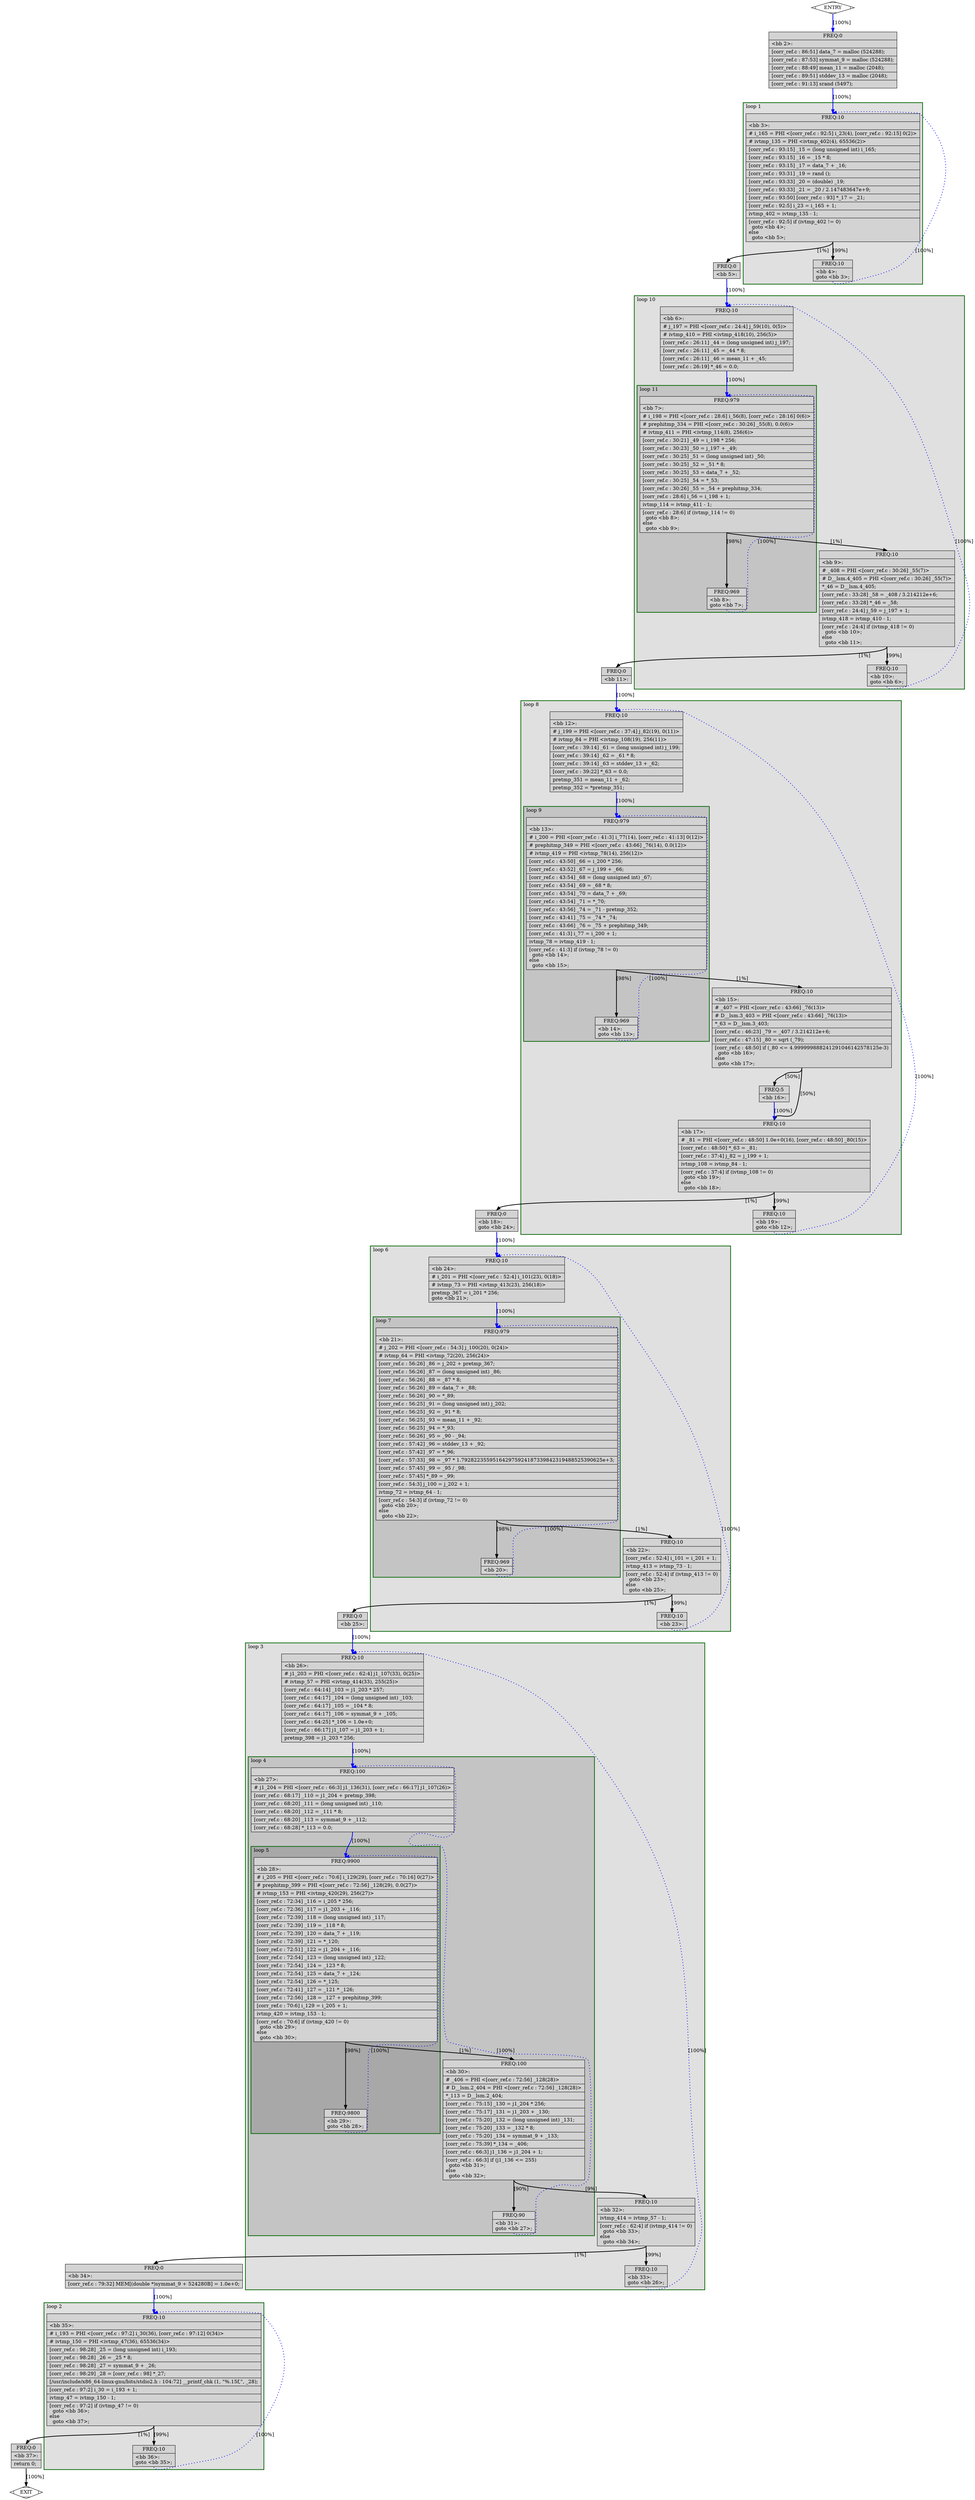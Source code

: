digraph "./corr_ref.ltrans0.113t.ifcvt" {
overlap=false;
subgraph "main" {
	color="black";
	label="main";
	subgraph cluster_0_2 {
	style="filled";
	color="darkgreen";
	fillcolor="grey88";
	label="loop 2";
	labeljust=l;
	penwidth=2;
	fn_0_basic_block_35 [shape=record,style=filled,fillcolor=lightgrey,label="{ FREQ:10 |\<bb\ 35\>:\l\
|#\ i_193\ =\ PHI\ \<[corr_ref.c\ :\ 97:2]\ i_30(36),\ [corr_ref.c\ :\ 97:12]\ 0(34)\>\l\
|#\ ivtmp_150\ =\ PHI\ \<ivtmp_47(36),\ 65536(34)\>\l\
|[corr_ref.c\ :\ 98:28]\ _25\ =\ (long\ unsigned\ int)\ i_193;\l\
|[corr_ref.c\ :\ 98:28]\ _26\ =\ _25\ *\ 8;\l\
|[corr_ref.c\ :\ 98:28]\ _27\ =\ symmat_9\ +\ _26;\l\
|[corr_ref.c\ :\ 98:29]\ _28\ =\ [corr_ref.c\ :\ 98]\ *_27;\l\
|[/usr/include/x86_64-linux-gnu/bits/stdio2.h\ :\ 104:72]\ __printf_chk\ (1,\ \"%.15f,\",\ _28);\l\
|[corr_ref.c\ :\ 97:2]\ i_30\ =\ i_193\ +\ 1;\l\
|ivtmp_47\ =\ ivtmp_150\ -\ 1;\l\
|[corr_ref.c\ :\ 97:2]\ if\ (ivtmp_47\ !=\ 0)\l\
\ \ goto\ \<bb\ 36\>;\l\
else\l\
\ \ goto\ \<bb\ 37\>;\l\
}"];

	fn_0_basic_block_36 [shape=record,style=filled,fillcolor=lightgrey,label="{ FREQ:10 |\<bb\ 36\>:\l\
goto\ \<bb\ 35\>;\l\
}"];

	}
	subgraph cluster_0_3 {
	style="filled";
	color="darkgreen";
	fillcolor="grey88";
	label="loop 3";
	labeljust=l;
	penwidth=2;
	subgraph cluster_0_4 {
	style="filled";
	color="darkgreen";
	fillcolor="grey77";
	label="loop 4";
	labeljust=l;
	penwidth=2;
	subgraph cluster_0_5 {
	style="filled";
	color="darkgreen";
	fillcolor="grey66";
	label="loop 5";
	labeljust=l;
	penwidth=2;
	fn_0_basic_block_28 [shape=record,style=filled,fillcolor=lightgrey,label="{ FREQ:9900 |\<bb\ 28\>:\l\
|#\ i_205\ =\ PHI\ \<[corr_ref.c\ :\ 70:6]\ i_129(29),\ [corr_ref.c\ :\ 70:16]\ 0(27)\>\l\
|#\ prephitmp_399\ =\ PHI\ \<[corr_ref.c\ :\ 72:56]\ _128(29),\ 0.0(27)\>\l\
|#\ ivtmp_153\ =\ PHI\ \<ivtmp_420(29),\ 256(27)\>\l\
|[corr_ref.c\ :\ 72:34]\ _116\ =\ i_205\ *\ 256;\l\
|[corr_ref.c\ :\ 72:36]\ _117\ =\ j1_203\ +\ _116;\l\
|[corr_ref.c\ :\ 72:39]\ _118\ =\ (long\ unsigned\ int)\ _117;\l\
|[corr_ref.c\ :\ 72:39]\ _119\ =\ _118\ *\ 8;\l\
|[corr_ref.c\ :\ 72:39]\ _120\ =\ data_7\ +\ _119;\l\
|[corr_ref.c\ :\ 72:39]\ _121\ =\ *_120;\l\
|[corr_ref.c\ :\ 72:51]\ _122\ =\ j1_204\ +\ _116;\l\
|[corr_ref.c\ :\ 72:54]\ _123\ =\ (long\ unsigned\ int)\ _122;\l\
|[corr_ref.c\ :\ 72:54]\ _124\ =\ _123\ *\ 8;\l\
|[corr_ref.c\ :\ 72:54]\ _125\ =\ data_7\ +\ _124;\l\
|[corr_ref.c\ :\ 72:54]\ _126\ =\ *_125;\l\
|[corr_ref.c\ :\ 72:41]\ _127\ =\ _121\ *\ _126;\l\
|[corr_ref.c\ :\ 72:56]\ _128\ =\ _127\ +\ prephitmp_399;\l\
|[corr_ref.c\ :\ 70:6]\ i_129\ =\ i_205\ +\ 1;\l\
|ivtmp_420\ =\ ivtmp_153\ -\ 1;\l\
|[corr_ref.c\ :\ 70:6]\ if\ (ivtmp_420\ !=\ 0)\l\
\ \ goto\ \<bb\ 29\>;\l\
else\l\
\ \ goto\ \<bb\ 30\>;\l\
}"];

	fn_0_basic_block_29 [shape=record,style=filled,fillcolor=lightgrey,label="{ FREQ:9800 |\<bb\ 29\>:\l\
goto\ \<bb\ 28\>;\l\
}"];

	}
	fn_0_basic_block_27 [shape=record,style=filled,fillcolor=lightgrey,label="{ FREQ:100 |\<bb\ 27\>:\l\
|#\ j1_204\ =\ PHI\ \<[corr_ref.c\ :\ 66:3]\ j1_136(31),\ [corr_ref.c\ :\ 66:17]\ j1_107(26)\>\l\
|[corr_ref.c\ :\ 68:17]\ _110\ =\ j1_204\ +\ pretmp_398;\l\
|[corr_ref.c\ :\ 68:20]\ _111\ =\ (long\ unsigned\ int)\ _110;\l\
|[corr_ref.c\ :\ 68:20]\ _112\ =\ _111\ *\ 8;\l\
|[corr_ref.c\ :\ 68:20]\ _113\ =\ symmat_9\ +\ _112;\l\
|[corr_ref.c\ :\ 68:28]\ *_113\ =\ 0.0;\l\
}"];

	fn_0_basic_block_30 [shape=record,style=filled,fillcolor=lightgrey,label="{ FREQ:100 |\<bb\ 30\>:\l\
|#\ _406\ =\ PHI\ \<[corr_ref.c\ :\ 72:56]\ _128(28)\>\l\
|#\ D__lsm.2_404\ =\ PHI\ \<[corr_ref.c\ :\ 72:56]\ _128(28)\>\l\
|*_113\ =\ D__lsm.2_404;\l\
|[corr_ref.c\ :\ 75:15]\ _130\ =\ j1_204\ *\ 256;\l\
|[corr_ref.c\ :\ 75:17]\ _131\ =\ j1_203\ +\ _130;\l\
|[corr_ref.c\ :\ 75:20]\ _132\ =\ (long\ unsigned\ int)\ _131;\l\
|[corr_ref.c\ :\ 75:20]\ _133\ =\ _132\ *\ 8;\l\
|[corr_ref.c\ :\ 75:20]\ _134\ =\ symmat_9\ +\ _133;\l\
|[corr_ref.c\ :\ 75:39]\ *_134\ =\ _406;\l\
|[corr_ref.c\ :\ 66:3]\ j1_136\ =\ j1_204\ +\ 1;\l\
|[corr_ref.c\ :\ 66:3]\ if\ (j1_136\ \<=\ 255)\l\
\ \ goto\ \<bb\ 31\>;\l\
else\l\
\ \ goto\ \<bb\ 32\>;\l\
}"];

	fn_0_basic_block_31 [shape=record,style=filled,fillcolor=lightgrey,label="{ FREQ:90 |\<bb\ 31\>:\l\
goto\ \<bb\ 27\>;\l\
}"];

	}
	fn_0_basic_block_26 [shape=record,style=filled,fillcolor=lightgrey,label="{ FREQ:10 |\<bb\ 26\>:\l\
|#\ j1_203\ =\ PHI\ \<[corr_ref.c\ :\ 62:4]\ j1_107(33),\ 0(25)\>\l\
|#\ ivtmp_57\ =\ PHI\ \<ivtmp_414(33),\ 255(25)\>\l\
|[corr_ref.c\ :\ 64:14]\ _103\ =\ j1_203\ *\ 257;\l\
|[corr_ref.c\ :\ 64:17]\ _104\ =\ (long\ unsigned\ int)\ _103;\l\
|[corr_ref.c\ :\ 64:17]\ _105\ =\ _104\ *\ 8;\l\
|[corr_ref.c\ :\ 64:17]\ _106\ =\ symmat_9\ +\ _105;\l\
|[corr_ref.c\ :\ 64:25]\ *_106\ =\ 1.0e+0;\l\
|[corr_ref.c\ :\ 66:17]\ j1_107\ =\ j1_203\ +\ 1;\l\
|pretmp_398\ =\ j1_203\ *\ 256;\l\
}"];

	fn_0_basic_block_32 [shape=record,style=filled,fillcolor=lightgrey,label="{ FREQ:10 |\<bb\ 32\>:\l\
|ivtmp_414\ =\ ivtmp_57\ -\ 1;\l\
|[corr_ref.c\ :\ 62:4]\ if\ (ivtmp_414\ !=\ 0)\l\
\ \ goto\ \<bb\ 33\>;\l\
else\l\
\ \ goto\ \<bb\ 34\>;\l\
}"];

	fn_0_basic_block_33 [shape=record,style=filled,fillcolor=lightgrey,label="{ FREQ:10 |\<bb\ 33\>:\l\
goto\ \<bb\ 26\>;\l\
}"];

	}
	subgraph cluster_0_6 {
	style="filled";
	color="darkgreen";
	fillcolor="grey88";
	label="loop 6";
	labeljust=l;
	penwidth=2;
	subgraph cluster_0_7 {
	style="filled";
	color="darkgreen";
	fillcolor="grey77";
	label="loop 7";
	labeljust=l;
	penwidth=2;
	fn_0_basic_block_21 [shape=record,style=filled,fillcolor=lightgrey,label="{ FREQ:979 |\<bb\ 21\>:\l\
|#\ j_202\ =\ PHI\ \<[corr_ref.c\ :\ 54:3]\ j_100(20),\ 0(24)\>\l\
|#\ ivtmp_64\ =\ PHI\ \<ivtmp_72(20),\ 256(24)\>\l\
|[corr_ref.c\ :\ 56:26]\ _86\ =\ j_202\ +\ pretmp_367;\l\
|[corr_ref.c\ :\ 56:26]\ _87\ =\ (long\ unsigned\ int)\ _86;\l\
|[corr_ref.c\ :\ 56:26]\ _88\ =\ _87\ *\ 8;\l\
|[corr_ref.c\ :\ 56:26]\ _89\ =\ data_7\ +\ _88;\l\
|[corr_ref.c\ :\ 56:26]\ _90\ =\ *_89;\l\
|[corr_ref.c\ :\ 56:25]\ _91\ =\ (long\ unsigned\ int)\ j_202;\l\
|[corr_ref.c\ :\ 56:25]\ _92\ =\ _91\ *\ 8;\l\
|[corr_ref.c\ :\ 56:25]\ _93\ =\ mean_11\ +\ _92;\l\
|[corr_ref.c\ :\ 56:25]\ _94\ =\ *_93;\l\
|[corr_ref.c\ :\ 56:26]\ _95\ =\ _90\ -\ _94;\l\
|[corr_ref.c\ :\ 57:42]\ _96\ =\ stddev_13\ +\ _92;\l\
|[corr_ref.c\ :\ 57:42]\ _97\ =\ *_96;\l\
|[corr_ref.c\ :\ 57:33]\ _98\ =\ _97\ *\ 1.792822355951642975924187339842319488525390625e+3;\l\
|[corr_ref.c\ :\ 57:45]\ _99\ =\ _95\ /\ _98;\l\
|[corr_ref.c\ :\ 57:45]\ *_89\ =\ _99;\l\
|[corr_ref.c\ :\ 54:3]\ j_100\ =\ j_202\ +\ 1;\l\
|ivtmp_72\ =\ ivtmp_64\ -\ 1;\l\
|[corr_ref.c\ :\ 54:3]\ if\ (ivtmp_72\ !=\ 0)\l\
\ \ goto\ \<bb\ 20\>;\l\
else\l\
\ \ goto\ \<bb\ 22\>;\l\
}"];

	fn_0_basic_block_20 [shape=record,style=filled,fillcolor=lightgrey,label="{ FREQ:969 |\<bb\ 20\>:\l\
}"];

	}
	fn_0_basic_block_24 [shape=record,style=filled,fillcolor=lightgrey,label="{ FREQ:10 |\<bb\ 24\>:\l\
|#\ i_201\ =\ PHI\ \<[corr_ref.c\ :\ 52:4]\ i_101(23),\ 0(18)\>\l\
|#\ ivtmp_73\ =\ PHI\ \<ivtmp_413(23),\ 256(18)\>\l\
|pretmp_367\ =\ i_201\ *\ 256;\l\
goto\ \<bb\ 21\>;\l\
}"];

	fn_0_basic_block_22 [shape=record,style=filled,fillcolor=lightgrey,label="{ FREQ:10 |\<bb\ 22\>:\l\
|[corr_ref.c\ :\ 52:4]\ i_101\ =\ i_201\ +\ 1;\l\
|ivtmp_413\ =\ ivtmp_73\ -\ 1;\l\
|[corr_ref.c\ :\ 52:4]\ if\ (ivtmp_413\ !=\ 0)\l\
\ \ goto\ \<bb\ 23\>;\l\
else\l\
\ \ goto\ \<bb\ 25\>;\l\
}"];

	fn_0_basic_block_23 [shape=record,style=filled,fillcolor=lightgrey,label="{ FREQ:10 |\<bb\ 23\>:\l\
}"];

	}
	subgraph cluster_0_8 {
	style="filled";
	color="darkgreen";
	fillcolor="grey88";
	label="loop 8";
	labeljust=l;
	penwidth=2;
	subgraph cluster_0_9 {
	style="filled";
	color="darkgreen";
	fillcolor="grey77";
	label="loop 9";
	labeljust=l;
	penwidth=2;
	fn_0_basic_block_13 [shape=record,style=filled,fillcolor=lightgrey,label="{ FREQ:979 |\<bb\ 13\>:\l\
|#\ i_200\ =\ PHI\ \<[corr_ref.c\ :\ 41:3]\ i_77(14),\ [corr_ref.c\ :\ 41:13]\ 0(12)\>\l\
|#\ prephitmp_349\ =\ PHI\ \<[corr_ref.c\ :\ 43:66]\ _76(14),\ 0.0(12)\>\l\
|#\ ivtmp_419\ =\ PHI\ \<ivtmp_78(14),\ 256(12)\>\l\
|[corr_ref.c\ :\ 43:50]\ _66\ =\ i_200\ *\ 256;\l\
|[corr_ref.c\ :\ 43:52]\ _67\ =\ j_199\ +\ _66;\l\
|[corr_ref.c\ :\ 43:54]\ _68\ =\ (long\ unsigned\ int)\ _67;\l\
|[corr_ref.c\ :\ 43:54]\ _69\ =\ _68\ *\ 8;\l\
|[corr_ref.c\ :\ 43:54]\ _70\ =\ data_7\ +\ _69;\l\
|[corr_ref.c\ :\ 43:54]\ _71\ =\ *_70;\l\
|[corr_ref.c\ :\ 43:56]\ _74\ =\ _71\ -\ pretmp_352;\l\
|[corr_ref.c\ :\ 43:41]\ _75\ =\ _74\ *\ _74;\l\
|[corr_ref.c\ :\ 43:66]\ _76\ =\ _75\ +\ prephitmp_349;\l\
|[corr_ref.c\ :\ 41:3]\ i_77\ =\ i_200\ +\ 1;\l\
|ivtmp_78\ =\ ivtmp_419\ -\ 1;\l\
|[corr_ref.c\ :\ 41:3]\ if\ (ivtmp_78\ !=\ 0)\l\
\ \ goto\ \<bb\ 14\>;\l\
else\l\
\ \ goto\ \<bb\ 15\>;\l\
}"];

	fn_0_basic_block_14 [shape=record,style=filled,fillcolor=lightgrey,label="{ FREQ:969 |\<bb\ 14\>:\l\
goto\ \<bb\ 13\>;\l\
}"];

	}
	fn_0_basic_block_12 [shape=record,style=filled,fillcolor=lightgrey,label="{ FREQ:10 |\<bb\ 12\>:\l\
|#\ j_199\ =\ PHI\ \<[corr_ref.c\ :\ 37:4]\ j_82(19),\ 0(11)\>\l\
|#\ ivtmp_84\ =\ PHI\ \<ivtmp_108(19),\ 256(11)\>\l\
|[corr_ref.c\ :\ 39:14]\ _61\ =\ (long\ unsigned\ int)\ j_199;\l\
|[corr_ref.c\ :\ 39:14]\ _62\ =\ _61\ *\ 8;\l\
|[corr_ref.c\ :\ 39:14]\ _63\ =\ stddev_13\ +\ _62;\l\
|[corr_ref.c\ :\ 39:22]\ *_63\ =\ 0.0;\l\
|pretmp_351\ =\ mean_11\ +\ _62;\l\
|pretmp_352\ =\ *pretmp_351;\l\
}"];

	fn_0_basic_block_15 [shape=record,style=filled,fillcolor=lightgrey,label="{ FREQ:10 |\<bb\ 15\>:\l\
|#\ _407\ =\ PHI\ \<[corr_ref.c\ :\ 43:66]\ _76(13)\>\l\
|#\ D__lsm.3_403\ =\ PHI\ \<[corr_ref.c\ :\ 43:66]\ _76(13)\>\l\
|*_63\ =\ D__lsm.3_403;\l\
|[corr_ref.c\ :\ 46:23]\ _79\ =\ _407\ /\ 3.214212e+6;\l\
|[corr_ref.c\ :\ 47:15]\ _80\ =\ sqrt\ (_79);\l\
|[corr_ref.c\ :\ 48:50]\ if\ (_80\ \<=\ 4.999999888241291046142578125e-3)\l\
\ \ goto\ \<bb\ 16\>;\l\
else\l\
\ \ goto\ \<bb\ 17\>;\l\
}"];

	fn_0_basic_block_16 [shape=record,style=filled,fillcolor=lightgrey,label="{ FREQ:5 |\<bb\ 16\>:\l\
}"];

	fn_0_basic_block_17 [shape=record,style=filled,fillcolor=lightgrey,label="{ FREQ:10 |\<bb\ 17\>:\l\
|#\ _81\ =\ PHI\ \<[corr_ref.c\ :\ 48:50]\ 1.0e+0(16),\ [corr_ref.c\ :\ 48:50]\ _80(15)\>\l\
|[corr_ref.c\ :\ 48:50]\ *_63\ =\ _81;\l\
|[corr_ref.c\ :\ 37:4]\ j_82\ =\ j_199\ +\ 1;\l\
|ivtmp_108\ =\ ivtmp_84\ -\ 1;\l\
|[corr_ref.c\ :\ 37:4]\ if\ (ivtmp_108\ !=\ 0)\l\
\ \ goto\ \<bb\ 19\>;\l\
else\l\
\ \ goto\ \<bb\ 18\>;\l\
}"];

	fn_0_basic_block_19 [shape=record,style=filled,fillcolor=lightgrey,label="{ FREQ:10 |\<bb\ 19\>:\l\
goto\ \<bb\ 12\>;\l\
}"];

	}
	subgraph cluster_0_10 {
	style="filled";
	color="darkgreen";
	fillcolor="grey88";
	label="loop 10";
	labeljust=l;
	penwidth=2;
	subgraph cluster_0_11 {
	style="filled";
	color="darkgreen";
	fillcolor="grey77";
	label="loop 11";
	labeljust=l;
	penwidth=2;
	fn_0_basic_block_7 [shape=record,style=filled,fillcolor=lightgrey,label="{ FREQ:979 |\<bb\ 7\>:\l\
|#\ i_198\ =\ PHI\ \<[corr_ref.c\ :\ 28:6]\ i_56(8),\ [corr_ref.c\ :\ 28:16]\ 0(6)\>\l\
|#\ prephitmp_334\ =\ PHI\ \<[corr_ref.c\ :\ 30:26]\ _55(8),\ 0.0(6)\>\l\
|#\ ivtmp_411\ =\ PHI\ \<ivtmp_114(8),\ 256(6)\>\l\
|[corr_ref.c\ :\ 30:21]\ _49\ =\ i_198\ *\ 256;\l\
|[corr_ref.c\ :\ 30:23]\ _50\ =\ j_197\ +\ _49;\l\
|[corr_ref.c\ :\ 30:25]\ _51\ =\ (long\ unsigned\ int)\ _50;\l\
|[corr_ref.c\ :\ 30:25]\ _52\ =\ _51\ *\ 8;\l\
|[corr_ref.c\ :\ 30:25]\ _53\ =\ data_7\ +\ _52;\l\
|[corr_ref.c\ :\ 30:25]\ _54\ =\ *_53;\l\
|[corr_ref.c\ :\ 30:26]\ _55\ =\ _54\ +\ prephitmp_334;\l\
|[corr_ref.c\ :\ 28:6]\ i_56\ =\ i_198\ +\ 1;\l\
|ivtmp_114\ =\ ivtmp_411\ -\ 1;\l\
|[corr_ref.c\ :\ 28:6]\ if\ (ivtmp_114\ !=\ 0)\l\
\ \ goto\ \<bb\ 8\>;\l\
else\l\
\ \ goto\ \<bb\ 9\>;\l\
}"];

	fn_0_basic_block_8 [shape=record,style=filled,fillcolor=lightgrey,label="{ FREQ:969 |\<bb\ 8\>:\l\
goto\ \<bb\ 7\>;\l\
}"];

	}
	fn_0_basic_block_6 [shape=record,style=filled,fillcolor=lightgrey,label="{ FREQ:10 |\<bb\ 6\>:\l\
|#\ j_197\ =\ PHI\ \<[corr_ref.c\ :\ 24:4]\ j_59(10),\ 0(5)\>\l\
|#\ ivtmp_410\ =\ PHI\ \<ivtmp_418(10),\ 256(5)\>\l\
|[corr_ref.c\ :\ 26:11]\ _44\ =\ (long\ unsigned\ int)\ j_197;\l\
|[corr_ref.c\ :\ 26:11]\ _45\ =\ _44\ *\ 8;\l\
|[corr_ref.c\ :\ 26:11]\ _46\ =\ mean_11\ +\ _45;\l\
|[corr_ref.c\ :\ 26:19]\ *_46\ =\ 0.0;\l\
}"];

	fn_0_basic_block_9 [shape=record,style=filled,fillcolor=lightgrey,label="{ FREQ:10 |\<bb\ 9\>:\l\
|#\ _408\ =\ PHI\ \<[corr_ref.c\ :\ 30:26]\ _55(7)\>\l\
|#\ D__lsm.4_405\ =\ PHI\ \<[corr_ref.c\ :\ 30:26]\ _55(7)\>\l\
|*_46\ =\ D__lsm.4_405;\l\
|[corr_ref.c\ :\ 33:28]\ _58\ =\ _408\ /\ 3.214212e+6;\l\
|[corr_ref.c\ :\ 33:28]\ *_46\ =\ _58;\l\
|[corr_ref.c\ :\ 24:4]\ j_59\ =\ j_197\ +\ 1;\l\
|ivtmp_418\ =\ ivtmp_410\ -\ 1;\l\
|[corr_ref.c\ :\ 24:4]\ if\ (ivtmp_418\ !=\ 0)\l\
\ \ goto\ \<bb\ 10\>;\l\
else\l\
\ \ goto\ \<bb\ 11\>;\l\
}"];

	fn_0_basic_block_10 [shape=record,style=filled,fillcolor=lightgrey,label="{ FREQ:10 |\<bb\ 10\>:\l\
goto\ \<bb\ 6\>;\l\
}"];

	}
	subgraph cluster_0_1 {
	style="filled";
	color="darkgreen";
	fillcolor="grey88";
	label="loop 1";
	labeljust=l;
	penwidth=2;
	fn_0_basic_block_3 [shape=record,style=filled,fillcolor=lightgrey,label="{ FREQ:10 |\<bb\ 3\>:\l\
|#\ i_165\ =\ PHI\ \<[corr_ref.c\ :\ 92:5]\ i_23(4),\ [corr_ref.c\ :\ 92:15]\ 0(2)\>\l\
|#\ ivtmp_135\ =\ PHI\ \<ivtmp_402(4),\ 65536(2)\>\l\
|[corr_ref.c\ :\ 93:15]\ _15\ =\ (long\ unsigned\ int)\ i_165;\l\
|[corr_ref.c\ :\ 93:15]\ _16\ =\ _15\ *\ 8;\l\
|[corr_ref.c\ :\ 93:15]\ _17\ =\ data_7\ +\ _16;\l\
|[corr_ref.c\ :\ 93:31]\ _19\ =\ rand\ ();\l\
|[corr_ref.c\ :\ 93:33]\ _20\ =\ (double)\ _19;\l\
|[corr_ref.c\ :\ 93:33]\ _21\ =\ _20\ /\ 2.147483647e+9;\l\
|[corr_ref.c\ :\ 93:50]\ [corr_ref.c\ :\ 93]\ *_17\ =\ _21;\l\
|[corr_ref.c\ :\ 92:5]\ i_23\ =\ i_165\ +\ 1;\l\
|ivtmp_402\ =\ ivtmp_135\ -\ 1;\l\
|[corr_ref.c\ :\ 92:5]\ if\ (ivtmp_402\ !=\ 0)\l\
\ \ goto\ \<bb\ 4\>;\l\
else\l\
\ \ goto\ \<bb\ 5\>;\l\
}"];

	fn_0_basic_block_4 [shape=record,style=filled,fillcolor=lightgrey,label="{ FREQ:10 |\<bb\ 4\>:\l\
goto\ \<bb\ 3\>;\l\
}"];

	}
	fn_0_basic_block_0 [shape=Mdiamond,style=filled,fillcolor=white,label="ENTRY"];

	fn_0_basic_block_1 [shape=Mdiamond,style=filled,fillcolor=white,label="EXIT"];

	fn_0_basic_block_2 [shape=record,style=filled,fillcolor=lightgrey,label="{ FREQ:0 |\<bb\ 2\>:\l\
|[corr_ref.c\ :\ 86:51]\ data_7\ =\ malloc\ (524288);\l\
|[corr_ref.c\ :\ 87:53]\ symmat_9\ =\ malloc\ (524288);\l\
|[corr_ref.c\ :\ 88:49]\ mean_11\ =\ malloc\ (2048);\l\
|[corr_ref.c\ :\ 89:51]\ stddev_13\ =\ malloc\ (2048);\l\
|[corr_ref.c\ :\ 91:13]\ srand\ (5497);\l\
}"];

	fn_0_basic_block_5 [shape=record,style=filled,fillcolor=lightgrey,label="{ FREQ:0 |\<bb\ 5\>:\l\
}"];

	fn_0_basic_block_11 [shape=record,style=filled,fillcolor=lightgrey,label="{ FREQ:0 |\<bb\ 11\>:\l\
}"];

	fn_0_basic_block_18 [shape=record,style=filled,fillcolor=lightgrey,label="{ FREQ:0 |\<bb\ 18\>:\l\
goto\ \<bb\ 24\>;\l\
}"];

	fn_0_basic_block_25 [shape=record,style=filled,fillcolor=lightgrey,label="{ FREQ:0 |\<bb\ 25\>:\l\
}"];

	fn_0_basic_block_34 [shape=record,style=filled,fillcolor=lightgrey,label="{ FREQ:0 |\<bb\ 34\>:\l\
|[corr_ref.c\ :\ 79:32]\ MEM[(double\ *)symmat_9\ +\ 524280B]\ =\ 1.0e+0;\l\
}"];

	fn_0_basic_block_37 [shape=record,style=filled,fillcolor=lightgrey,label="{ FREQ:0 |\<bb\ 37\>:\l\
|return\ 0;\l\
}"];

	fn_0_basic_block_0:s -> fn_0_basic_block_2:n [style="solid,bold",color=blue,weight=100,constraint=true, label="[100%]"];
	fn_0_basic_block_2:s -> fn_0_basic_block_3:n [style="solid,bold",color=blue,weight=100,constraint=true, label="[100%]"];
	fn_0_basic_block_3:s -> fn_0_basic_block_4:n [style="solid,bold",color=black,weight=10,constraint=true, label="[99%]"];
	fn_0_basic_block_3:s -> fn_0_basic_block_5:n [style="solid,bold",color=black,weight=10,constraint=true, label="[1%]"];
	fn_0_basic_block_4:s -> fn_0_basic_block_3:n [style="dotted,bold",color=blue,weight=10,constraint=false, label="[100%]"];
	fn_0_basic_block_5:s -> fn_0_basic_block_6:n [style="solid,bold",color=blue,weight=100,constraint=true, label="[100%]"];
	fn_0_basic_block_6:s -> fn_0_basic_block_7:n [style="solid,bold",color=blue,weight=100,constraint=true, label="[100%]"];
	fn_0_basic_block_7:s -> fn_0_basic_block_8:n [style="solid,bold",color=black,weight=10,constraint=true, label="[98%]"];
	fn_0_basic_block_7:s -> fn_0_basic_block_9:n [style="solid,bold",color=black,weight=10,constraint=true, label="[1%]"];
	fn_0_basic_block_8:s -> fn_0_basic_block_7:n [style="dotted,bold",color=blue,weight=10,constraint=false, label="[100%]"];
	fn_0_basic_block_9:s -> fn_0_basic_block_10:n [style="solid,bold",color=black,weight=10,constraint=true, label="[99%]"];
	fn_0_basic_block_9:s -> fn_0_basic_block_11:n [style="solid,bold",color=black,weight=10,constraint=true, label="[1%]"];
	fn_0_basic_block_10:s -> fn_0_basic_block_6:n [style="dotted,bold",color=blue,weight=10,constraint=false, label="[100%]"];
	fn_0_basic_block_11:s -> fn_0_basic_block_12:n [style="solid,bold",color=blue,weight=100,constraint=true, label="[100%]"];
	fn_0_basic_block_12:s -> fn_0_basic_block_13:n [style="solid,bold",color=blue,weight=100,constraint=true, label="[100%]"];
	fn_0_basic_block_13:s -> fn_0_basic_block_14:n [style="solid,bold",color=black,weight=10,constraint=true, label="[98%]"];
	fn_0_basic_block_13:s -> fn_0_basic_block_15:n [style="solid,bold",color=black,weight=10,constraint=true, label="[1%]"];
	fn_0_basic_block_14:s -> fn_0_basic_block_13:n [style="dotted,bold",color=blue,weight=10,constraint=false, label="[100%]"];
	fn_0_basic_block_15:s -> fn_0_basic_block_16:n [style="solid,bold",color=black,weight=10,constraint=true, label="[50%]"];
	fn_0_basic_block_15:s -> fn_0_basic_block_17:n [style="solid,bold",color=black,weight=10,constraint=true, label="[50%]"];
	fn_0_basic_block_16:s -> fn_0_basic_block_17:n [style="solid,bold",color=blue,weight=100,constraint=true, label="[100%]"];
	fn_0_basic_block_17:s -> fn_0_basic_block_19:n [style="solid,bold",color=black,weight=10,constraint=true, label="[99%]"];
	fn_0_basic_block_17:s -> fn_0_basic_block_18:n [style="solid,bold",color=black,weight=10,constraint=true, label="[1%]"];
	fn_0_basic_block_18:s -> fn_0_basic_block_24:n [style="solid,bold",color=blue,weight=100,constraint=true, label="[100%]"];
	fn_0_basic_block_19:s -> fn_0_basic_block_12:n [style="dotted,bold",color=blue,weight=10,constraint=false, label="[100%]"];
	fn_0_basic_block_20:s -> fn_0_basic_block_21:n [style="dotted,bold",color=blue,weight=10,constraint=false, label="[100%]"];
	fn_0_basic_block_21:s -> fn_0_basic_block_20:n [style="solid,bold",color=black,weight=10,constraint=true, label="[98%]"];
	fn_0_basic_block_21:s -> fn_0_basic_block_22:n [style="solid,bold",color=black,weight=10,constraint=true, label="[1%]"];
	fn_0_basic_block_22:s -> fn_0_basic_block_23:n [style="solid,bold",color=black,weight=10,constraint=true, label="[99%]"];
	fn_0_basic_block_22:s -> fn_0_basic_block_25:n [style="solid,bold",color=black,weight=10,constraint=true, label="[1%]"];
	fn_0_basic_block_23:s -> fn_0_basic_block_24:n [style="dotted,bold",color=blue,weight=10,constraint=false, label="[100%]"];
	fn_0_basic_block_24:s -> fn_0_basic_block_21:n [style="solid,bold",color=blue,weight=100,constraint=true, label="[100%]"];
	fn_0_basic_block_25:s -> fn_0_basic_block_26:n [style="solid,bold",color=blue,weight=100,constraint=true, label="[100%]"];
	fn_0_basic_block_26:s -> fn_0_basic_block_27:n [style="solid,bold",color=blue,weight=100,constraint=true, label="[100%]"];
	fn_0_basic_block_27:s -> fn_0_basic_block_28:n [style="solid,bold",color=blue,weight=100,constraint=true, label="[100%]"];
	fn_0_basic_block_28:s -> fn_0_basic_block_29:n [style="solid,bold",color=black,weight=10,constraint=true, label="[98%]"];
	fn_0_basic_block_28:s -> fn_0_basic_block_30:n [style="solid,bold",color=black,weight=10,constraint=true, label="[1%]"];
	fn_0_basic_block_29:s -> fn_0_basic_block_28:n [style="dotted,bold",color=blue,weight=10,constraint=false, label="[100%]"];
	fn_0_basic_block_30:s -> fn_0_basic_block_31:n [style="solid,bold",color=black,weight=10,constraint=true, label="[90%]"];
	fn_0_basic_block_30:s -> fn_0_basic_block_32:n [style="solid,bold",color=black,weight=10,constraint=true, label="[9%]"];
	fn_0_basic_block_31:s -> fn_0_basic_block_27:n [style="dotted,bold",color=blue,weight=10,constraint=false, label="[100%]"];
	fn_0_basic_block_32:s -> fn_0_basic_block_33:n [style="solid,bold",color=black,weight=10,constraint=true, label="[99%]"];
	fn_0_basic_block_32:s -> fn_0_basic_block_34:n [style="solid,bold",color=black,weight=10,constraint=true, label="[1%]"];
	fn_0_basic_block_33:s -> fn_0_basic_block_26:n [style="dotted,bold",color=blue,weight=10,constraint=false, label="[100%]"];
	fn_0_basic_block_34:s -> fn_0_basic_block_35:n [style="solid,bold",color=blue,weight=100,constraint=true, label="[100%]"];
	fn_0_basic_block_35:s -> fn_0_basic_block_36:n [style="solid,bold",color=black,weight=10,constraint=true, label="[99%]"];
	fn_0_basic_block_35:s -> fn_0_basic_block_37:n [style="solid,bold",color=black,weight=10,constraint=true, label="[1%]"];
	fn_0_basic_block_36:s -> fn_0_basic_block_35:n [style="dotted,bold",color=blue,weight=10,constraint=false, label="[100%]"];
	fn_0_basic_block_37:s -> fn_0_basic_block_1:n [style="solid,bold",color=black,weight=10,constraint=true, label="[100%]"];
	fn_0_basic_block_0:s -> fn_0_basic_block_1:n [style="invis",constraint=true];
}
}
